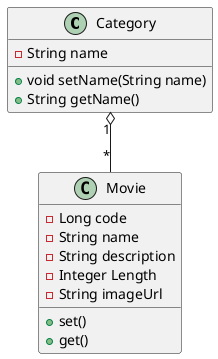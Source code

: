 @startuml

class Category{
    - String name
    + void setName(String name)
    + String getName()
}

class Movie {
    - Long code
    - String name
    - String description
    - Integer Length 
    - String imageUrl
    + set()
    + get()
}

Category "1" o-- "*" Movie

@enduml